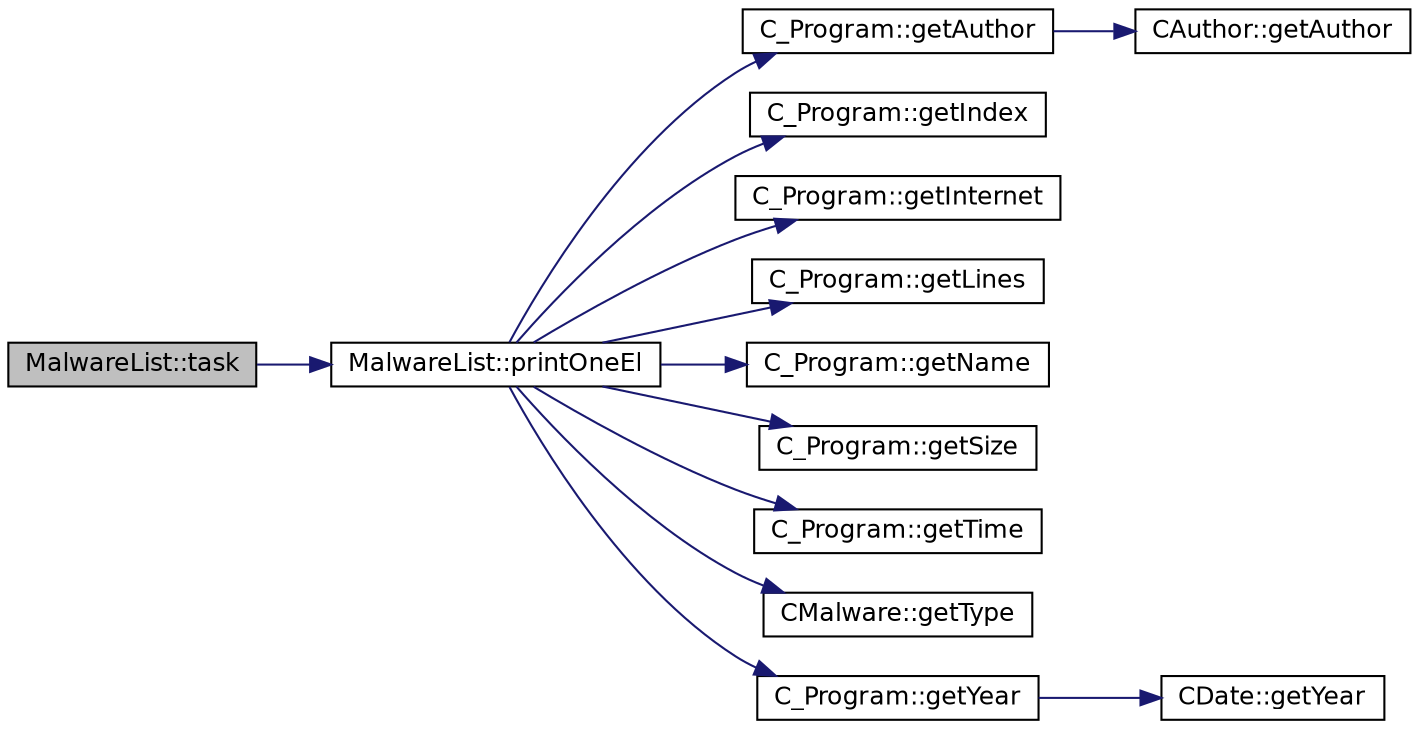 digraph "MalwareList::task"
{
 // LATEX_PDF_SIZE
  edge [fontname="Helvetica",fontsize="12",labelfontname="Helvetica",labelfontsize="12"];
  node [fontname="Helvetica",fontsize="12",shape=record];
  rankdir="LR";
  Node1 [label="MalwareList::task",height=0.2,width=0.4,color="black", fillcolor="grey75", style="filled", fontcolor="black",tooltip=" "];
  Node1 -> Node2 [color="midnightblue",fontsize="12",style="solid",fontname="Helvetica"];
  Node2 [label="MalwareList::printOneEl",height=0.2,width=0.4,color="black", fillcolor="white", style="filled",URL="$class_malware_list.html#a8e0a5791402e79ced9c9bfa34306524a",tooltip=" "];
  Node2 -> Node3 [color="midnightblue",fontsize="12",style="solid",fontname="Helvetica"];
  Node3 [label="C_Program::getAuthor",height=0.2,width=0.4,color="black", fillcolor="white", style="filled",URL="$class_c___program.html#af7d01ee17677a85643fde2c9506b612c",tooltip=" "];
  Node3 -> Node4 [color="midnightblue",fontsize="12",style="solid",fontname="Helvetica"];
  Node4 [label="CAuthor::getAuthor",height=0.2,width=0.4,color="black", fillcolor="white", style="filled",URL="$class_c_author.html#a891a8c504fa138e9a83c49674190ad92",tooltip=" "];
  Node2 -> Node5 [color="midnightblue",fontsize="12",style="solid",fontname="Helvetica"];
  Node5 [label="C_Program::getIndex",height=0.2,width=0.4,color="black", fillcolor="white", style="filled",URL="$class_c___program.html#aa4b56d0ff0b46ff3455c557adc2722f6",tooltip=" "];
  Node2 -> Node6 [color="midnightblue",fontsize="12",style="solid",fontname="Helvetica"];
  Node6 [label="C_Program::getInternet",height=0.2,width=0.4,color="black", fillcolor="white", style="filled",URL="$class_c___program.html#ae8e9f4799817f31736f9e496cbca692f",tooltip=" "];
  Node2 -> Node7 [color="midnightblue",fontsize="12",style="solid",fontname="Helvetica"];
  Node7 [label="C_Program::getLines",height=0.2,width=0.4,color="black", fillcolor="white", style="filled",URL="$class_c___program.html#a4c4371f5d6a0da93321647a432caab9a",tooltip=" "];
  Node2 -> Node8 [color="midnightblue",fontsize="12",style="solid",fontname="Helvetica"];
  Node8 [label="C_Program::getName",height=0.2,width=0.4,color="black", fillcolor="white", style="filled",URL="$class_c___program.html#a3b4231c75132f78b63e10c5c63951b72",tooltip=" "];
  Node2 -> Node9 [color="midnightblue",fontsize="12",style="solid",fontname="Helvetica"];
  Node9 [label="C_Program::getSize",height=0.2,width=0.4,color="black", fillcolor="white", style="filled",URL="$class_c___program.html#a10d7c2efddfae0c80de6abd4fc41ac3c",tooltip=" "];
  Node2 -> Node10 [color="midnightblue",fontsize="12",style="solid",fontname="Helvetica"];
  Node10 [label="C_Program::getTime",height=0.2,width=0.4,color="black", fillcolor="white", style="filled",URL="$class_c___program.html#abccae9277a34642cbb5a52bafd1fca99",tooltip=" "];
  Node2 -> Node11 [color="midnightblue",fontsize="12",style="solid",fontname="Helvetica"];
  Node11 [label="CMalware::getType",height=0.2,width=0.4,color="black", fillcolor="white", style="filled",URL="$class_c_malware.html#adbf45c9379499c86525d44c215fdcce5",tooltip=" "];
  Node2 -> Node12 [color="midnightblue",fontsize="12",style="solid",fontname="Helvetica"];
  Node12 [label="C_Program::getYear",height=0.2,width=0.4,color="black", fillcolor="white", style="filled",URL="$class_c___program.html#a238a2fb27df21ca08a85aee0d61497d4",tooltip=" "];
  Node12 -> Node13 [color="midnightblue",fontsize="12",style="solid",fontname="Helvetica"];
  Node13 [label="CDate::getYear",height=0.2,width=0.4,color="black", fillcolor="white", style="filled",URL="$class_c_date.html#a33c54197a9cbf71d017fc12778fefc59",tooltip=" "];
}
